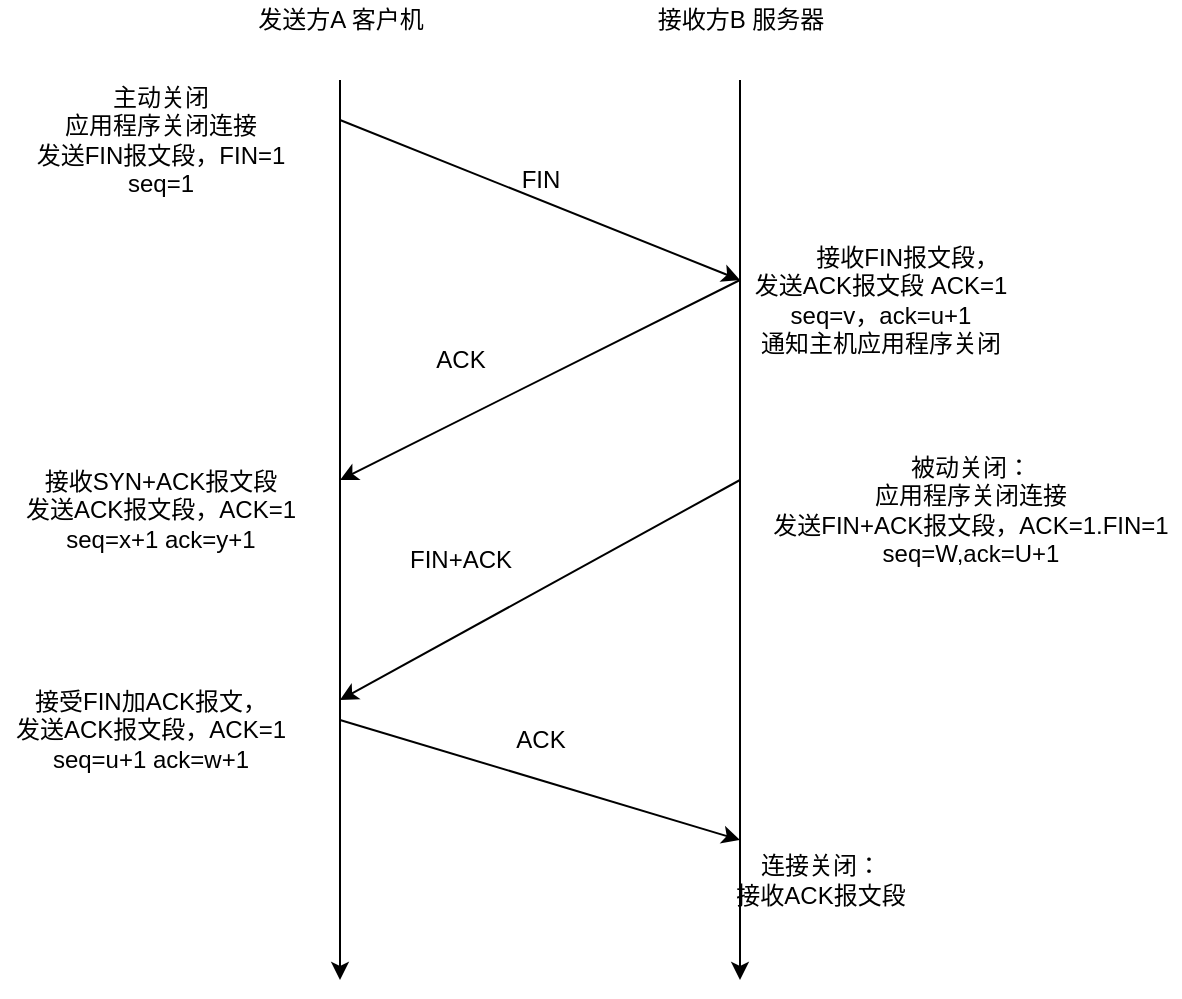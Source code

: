 <mxfile>
    <diagram id="H9lXlMixqnCbQPA4KN9o" name="第 1 页">
        <mxGraphModel dx="989" dy="613" grid="1" gridSize="10" guides="1" tooltips="1" connect="1" arrows="1" fold="1" page="1" pageScale="1" pageWidth="2339" pageHeight="3300" math="0" shadow="0">
            <root>
                <mxCell id="0"/>
                <mxCell id="1" parent="0"/>
                <mxCell id="47" value="" style="endArrow=classic;html=1;" edge="1" parent="1">
                    <mxGeometry width="50" height="50" relative="1" as="geometry">
                        <mxPoint x="200" y="240" as="sourcePoint"/>
                        <mxPoint x="200" y="690" as="targetPoint"/>
                    </mxGeometry>
                </mxCell>
                <mxCell id="48" value="" style="endArrow=classic;html=1;" edge="1" parent="1">
                    <mxGeometry width="50" height="50" relative="1" as="geometry">
                        <mxPoint x="400" y="240" as="sourcePoint"/>
                        <mxPoint x="400" y="690" as="targetPoint"/>
                    </mxGeometry>
                </mxCell>
                <mxCell id="50" value="发送方A 客户机" style="text;html=1;align=center;verticalAlign=middle;resizable=0;points=[];autosize=1;strokeColor=none;fillColor=none;" vertex="1" parent="1">
                    <mxGeometry x="150" y="200" width="100" height="20" as="geometry"/>
                </mxCell>
                <mxCell id="51" value="接收方B 服务器" style="text;html=1;align=center;verticalAlign=middle;resizable=0;points=[];autosize=1;strokeColor=none;fillColor=none;" vertex="1" parent="1">
                    <mxGeometry x="350" y="200" width="100" height="20" as="geometry"/>
                </mxCell>
                <mxCell id="52" value="主动关闭&lt;br&gt;应用程序关闭连接&lt;br&gt;发送FIN报文段，FIN=1&lt;br&gt;seq=1" style="text;html=1;align=center;verticalAlign=middle;resizable=0;points=[];autosize=1;strokeColor=none;fillColor=none;" vertex="1" parent="1">
                    <mxGeometry x="40" y="240" width="140" height="60" as="geometry"/>
                </mxCell>
                <mxCell id="53" value="" style="endArrow=classic;html=1;" edge="1" parent="1">
                    <mxGeometry width="50" height="50" relative="1" as="geometry">
                        <mxPoint x="200" y="260" as="sourcePoint"/>
                        <mxPoint x="400" y="340" as="targetPoint"/>
                    </mxGeometry>
                </mxCell>
                <mxCell id="54" value="FIN" style="text;html=1;align=center;verticalAlign=middle;resizable=0;points=[];autosize=1;strokeColor=none;fillColor=none;" vertex="1" parent="1">
                    <mxGeometry x="285" y="280" width="30" height="20" as="geometry"/>
                </mxCell>
                <mxCell id="55" value="&lt;span style=&quot;white-space: pre&quot;&gt;&#9;&lt;/span&gt;接收FIN报文段，&lt;br&gt;发送ACK报文段 ACK=1&lt;br&gt;seq=v，ack=u+1&lt;br&gt;通知主机应用程序关闭" style="text;html=1;align=center;verticalAlign=middle;resizable=0;points=[];autosize=1;strokeColor=none;fillColor=none;" vertex="1" parent="1">
                    <mxGeometry x="400" y="320" width="140" height="60" as="geometry"/>
                </mxCell>
                <mxCell id="56" value="" style="endArrow=classic;html=1;" edge="1" parent="1">
                    <mxGeometry width="50" height="50" relative="1" as="geometry">
                        <mxPoint x="400" y="340" as="sourcePoint"/>
                        <mxPoint x="200" y="440" as="targetPoint"/>
                    </mxGeometry>
                </mxCell>
                <mxCell id="57" value="ACK" style="text;html=1;align=center;verticalAlign=middle;resizable=0;points=[];autosize=1;strokeColor=none;fillColor=none;" vertex="1" parent="1">
                    <mxGeometry x="240" y="370" width="40" height="20" as="geometry"/>
                </mxCell>
                <mxCell id="58" value="接收SYN+ACK报文段&lt;br&gt;发送ACK报文段，ACK=1&lt;br&gt;seq=x+1 ack=y+1" style="text;html=1;align=center;verticalAlign=middle;resizable=0;points=[];autosize=1;strokeColor=none;fillColor=none;" vertex="1" parent="1">
                    <mxGeometry x="35" y="430" width="150" height="50" as="geometry"/>
                </mxCell>
                <mxCell id="60" value="被动关闭：&lt;br&gt;应用程序关闭连接&lt;br&gt;发送FIN+ACK报文段，ACK=1.FIN=1&lt;br&gt;seq=W,ack=U+1" style="text;html=1;align=center;verticalAlign=middle;resizable=0;points=[];autosize=1;strokeColor=none;fillColor=none;" vertex="1" parent="1">
                    <mxGeometry x="410" y="425" width="210" height="60" as="geometry"/>
                </mxCell>
                <mxCell id="61" value="" style="endArrow=classic;html=1;" edge="1" parent="1">
                    <mxGeometry width="50" height="50" relative="1" as="geometry">
                        <mxPoint x="400" y="440" as="sourcePoint"/>
                        <mxPoint x="200" y="550" as="targetPoint"/>
                    </mxGeometry>
                </mxCell>
                <mxCell id="62" value="接受FIN加ACK报文，&lt;br&gt;发送ACK报文段，ACK=1&lt;br&gt;seq=u+1 ack=w+1" style="text;html=1;align=center;verticalAlign=middle;resizable=0;points=[];autosize=1;strokeColor=none;fillColor=none;" vertex="1" parent="1">
                    <mxGeometry x="30" y="540" width="150" height="50" as="geometry"/>
                </mxCell>
                <mxCell id="63" value="FIN+ACK" style="text;html=1;align=center;verticalAlign=middle;resizable=0;points=[];autosize=1;strokeColor=none;fillColor=none;" vertex="1" parent="1">
                    <mxGeometry x="225" y="470" width="70" height="20" as="geometry"/>
                </mxCell>
                <mxCell id="64" value="" style="endArrow=classic;html=1;" edge="1" parent="1">
                    <mxGeometry width="50" height="50" relative="1" as="geometry">
                        <mxPoint x="200" y="560" as="sourcePoint"/>
                        <mxPoint x="400" y="620" as="targetPoint"/>
                    </mxGeometry>
                </mxCell>
                <mxCell id="65" value="连接关闭：&lt;br&gt;接收ACK报文段" style="text;html=1;align=center;verticalAlign=middle;resizable=0;points=[];autosize=1;strokeColor=none;fillColor=none;" vertex="1" parent="1">
                    <mxGeometry x="390" y="625" width="100" height="30" as="geometry"/>
                </mxCell>
                <mxCell id="66" value="ACK" style="text;html=1;align=center;verticalAlign=middle;resizable=0;points=[];autosize=1;strokeColor=none;fillColor=none;" vertex="1" parent="1">
                    <mxGeometry x="280" y="560" width="40" height="20" as="geometry"/>
                </mxCell>
            </root>
        </mxGraphModel>
    </diagram>
</mxfile>